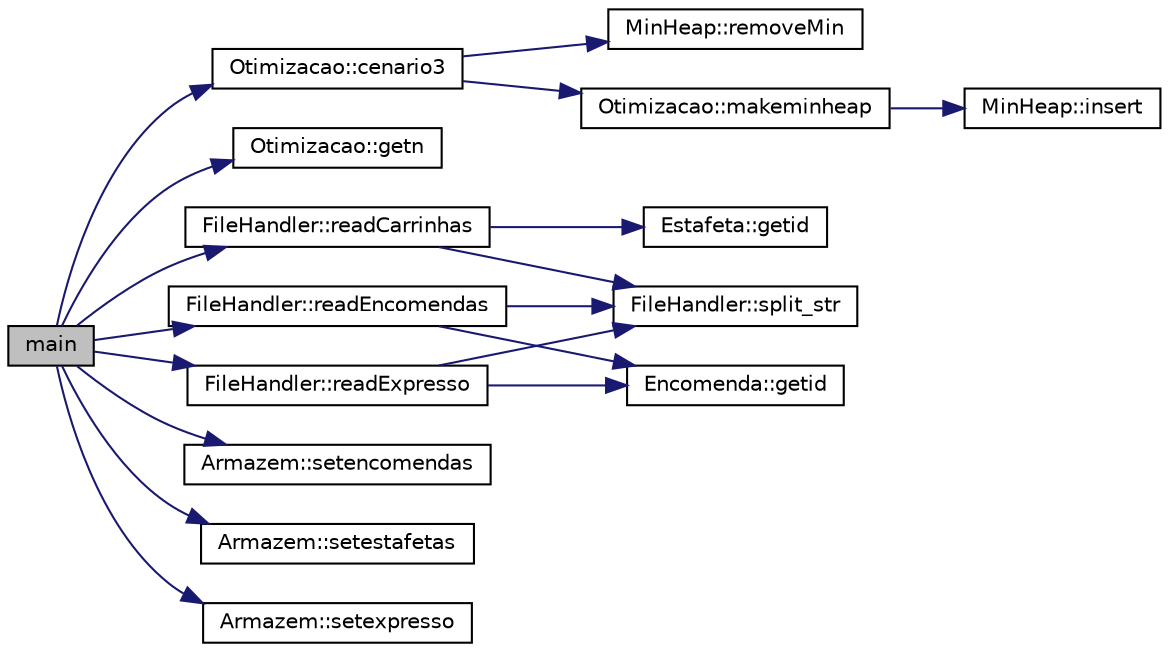 digraph "main"
{
 // LATEX_PDF_SIZE
  edge [fontname="Helvetica",fontsize="10",labelfontname="Helvetica",labelfontsize="10"];
  node [fontname="Helvetica",fontsize="10",shape=record];
  rankdir="LR";
  Node1 [label="main",height=0.2,width=0.4,color="black", fillcolor="grey75", style="filled", fontcolor="black",tooltip=" "];
  Node1 -> Node2 [color="midnightblue",fontsize="10",style="solid",fontname="Helvetica"];
  Node2 [label="Otimizacao::cenario3",height=0.2,width=0.4,color="black", fillcolor="white", style="filled",URL="$class_otimizacao.html#a78642665cfd741927f781fe647d5e6e0",tooltip=" "];
  Node2 -> Node3 [color="midnightblue",fontsize="10",style="solid",fontname="Helvetica"];
  Node3 [label="Otimizacao::makeminheap",height=0.2,width=0.4,color="black", fillcolor="white", style="filled",URL="$class_otimizacao.html#a3c8d3358d85301937a0ad9e6f2af9a1f",tooltip="Cria MinHeap com a key igual ao ID da Encomenda e value igual ao tempo de entrega."];
  Node3 -> Node4 [color="midnightblue",fontsize="10",style="solid",fontname="Helvetica"];
  Node4 [label="MinHeap::insert",height=0.2,width=0.4,color="black", fillcolor="white", style="filled",URL="$class_min_heap.html#a708cab4630ba761be49aea0ae536d772",tooltip=" "];
  Node2 -> Node5 [color="midnightblue",fontsize="10",style="solid",fontname="Helvetica"];
  Node5 [label="MinHeap::removeMin",height=0.2,width=0.4,color="black", fillcolor="white", style="filled",URL="$class_min_heap.html#a40ae4c53ab81da5870de363c42e92544",tooltip=" "];
  Node1 -> Node6 [color="midnightblue",fontsize="10",style="solid",fontname="Helvetica"];
  Node6 [label="Otimizacao::getn",height=0.2,width=0.4,color="black", fillcolor="white", style="filled",URL="$class_otimizacao.html#aaed73c6b4fc76171df8b896e51f19e00",tooltip=" "];
  Node1 -> Node7 [color="midnightblue",fontsize="10",style="solid",fontname="Helvetica"];
  Node7 [label="FileHandler::readCarrinhas",height=0.2,width=0.4,color="black", fillcolor="white", style="filled",URL="$class_file_handler.html#a7a3655692f0b68edb3b60083b5c59a60",tooltip="Lê os dados do ficheiro carrinhas.txt, para criar o dataset."];
  Node7 -> Node8 [color="midnightblue",fontsize="10",style="solid",fontname="Helvetica"];
  Node8 [label="Estafeta::getid",height=0.2,width=0.4,color="black", fillcolor="white", style="filled",URL="$class_estafeta.html#a0aa3283f251adb4f67297da94b645c6d",tooltip=" "];
  Node7 -> Node9 [color="midnightblue",fontsize="10",style="solid",fontname="Helvetica"];
  Node9 [label="FileHandler::split_str",height=0.2,width=0.4,color="black", fillcolor="white", style="filled",URL="$class_file_handler.html#af674333db5d3be490ead58bc19f5b323",tooltip=" "];
  Node1 -> Node10 [color="midnightblue",fontsize="10",style="solid",fontname="Helvetica"];
  Node10 [label="FileHandler::readEncomendas",height=0.2,width=0.4,color="black", fillcolor="white", style="filled",URL="$class_file_handler.html#a162a62691abeb440baf7efbf0543b8b9",tooltip="Lê os dados do ficheiro encomendas.txt, para criar o dataset e objetos do tipo Encomenda."];
  Node10 -> Node11 [color="midnightblue",fontsize="10",style="solid",fontname="Helvetica"];
  Node11 [label="Encomenda::getid",height=0.2,width=0.4,color="black", fillcolor="white", style="filled",URL="$class_encomenda.html#a234162ad412028016f1f784a989f7287",tooltip=" "];
  Node10 -> Node9 [color="midnightblue",fontsize="10",style="solid",fontname="Helvetica"];
  Node1 -> Node12 [color="midnightblue",fontsize="10",style="solid",fontname="Helvetica"];
  Node12 [label="FileHandler::readExpresso",height=0.2,width=0.4,color="black", fillcolor="white", style="filled",URL="$class_file_handler.html#af2688b84e647cbd667c9e77807aa42a6",tooltip="Lê os dados do ficheiro carrinhas.txt, para criar o dataset e objetos do tipo Expresso."];
  Node12 -> Node11 [color="midnightblue",fontsize="10",style="solid",fontname="Helvetica"];
  Node12 -> Node9 [color="midnightblue",fontsize="10",style="solid",fontname="Helvetica"];
  Node1 -> Node13 [color="midnightblue",fontsize="10",style="solid",fontname="Helvetica"];
  Node13 [label="Armazem::setencomendas",height=0.2,width=0.4,color="black", fillcolor="white", style="filled",URL="$class_armazem.html#a1951ab35381498ba95967ab1148e1e83",tooltip=" "];
  Node1 -> Node14 [color="midnightblue",fontsize="10",style="solid",fontname="Helvetica"];
  Node14 [label="Armazem::setestafetas",height=0.2,width=0.4,color="black", fillcolor="white", style="filled",URL="$class_armazem.html#acbbc62903851b98b190e6d0e96cfaaa9",tooltip=" "];
  Node1 -> Node15 [color="midnightblue",fontsize="10",style="solid",fontname="Helvetica"];
  Node15 [label="Armazem::setexpresso",height=0.2,width=0.4,color="black", fillcolor="white", style="filled",URL="$class_armazem.html#a7ad44036439cd60f5793adcbabfa6c14",tooltip=" "];
}
